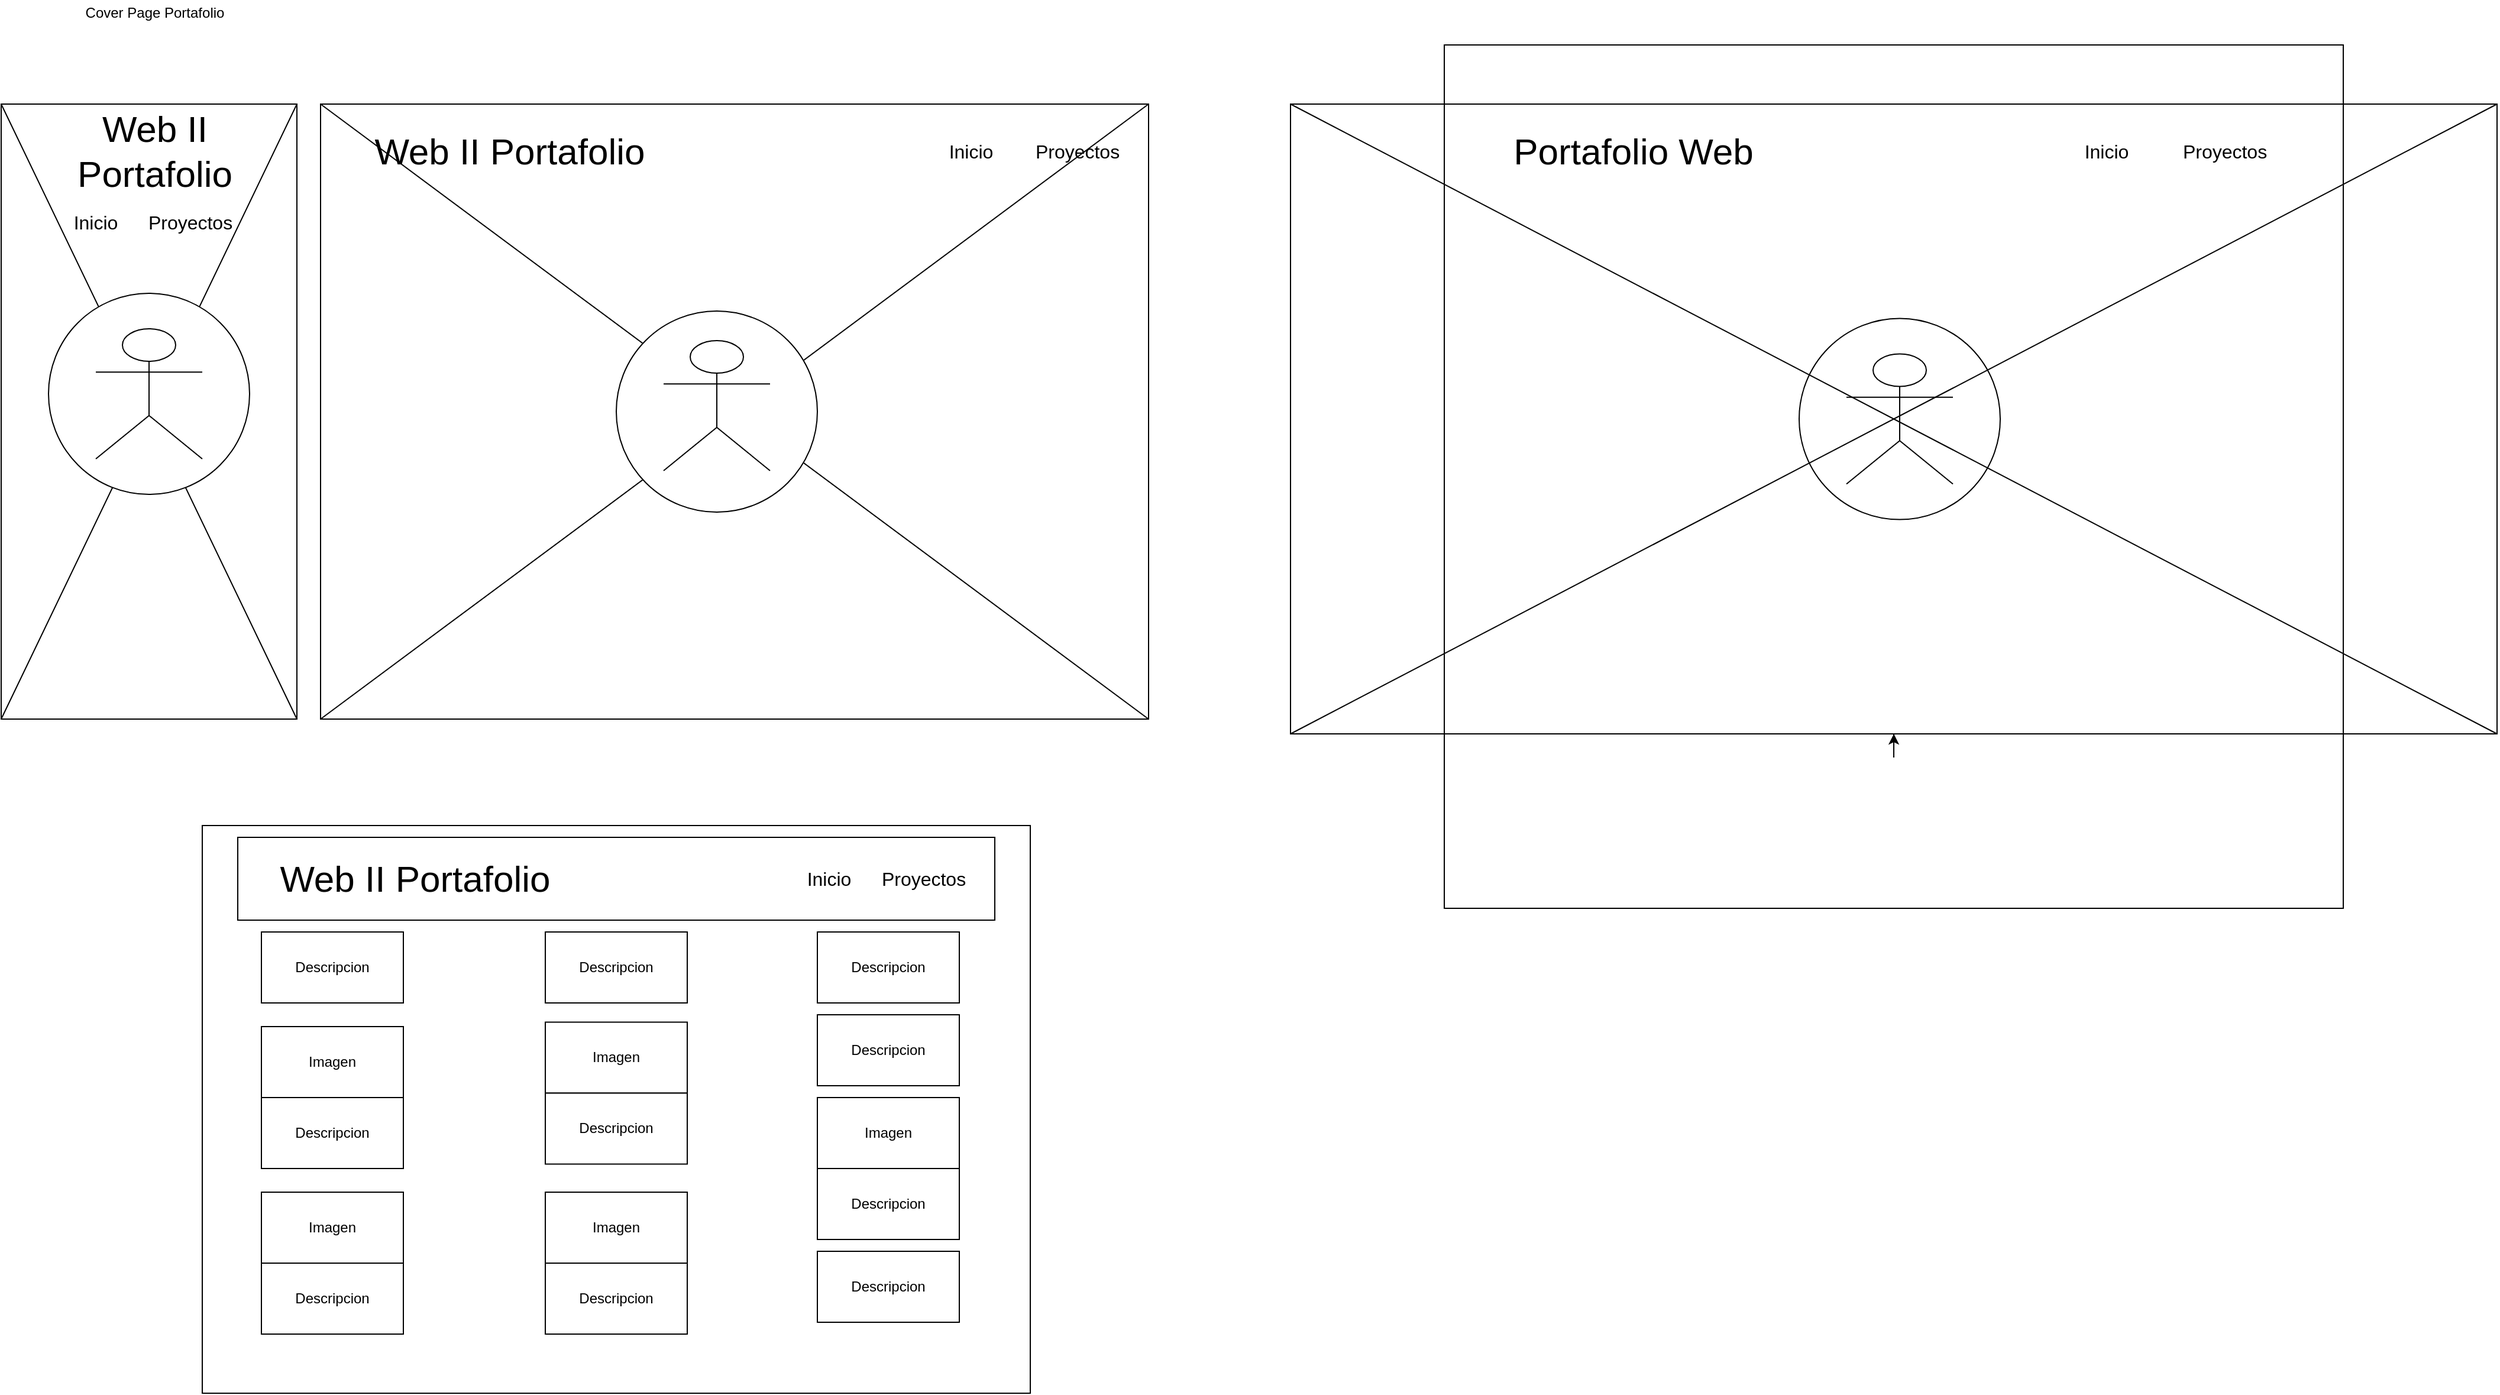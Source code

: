 <mxfile version="14.1.8" type="device" pages="2"><diagram id="TVRLxBg_jeRX5fFNaOIJ" name="Page-1"><mxGraphModel dx="1090" dy="494" grid="1" gridSize="10" guides="1" tooltips="1" connect="1" arrows="1" fold="1" page="1" pageScale="1" pageWidth="1100" pageHeight="850" math="0" shadow="0"><root><mxCell id="0"/><mxCell id="1" parent="0"/><mxCell id="LJBU-VAnCsG5Pyl1tN5j-5" value="" style="rounded=0;whiteSpace=wrap;html=1;rotation=90;" parent="1" vertex="1"><mxGeometry x="300" y="600" width="480" height="700" as="geometry"/></mxCell><mxCell id="LJBU-VAnCsG5Pyl1tN5j-1" value="" style="rounded=0;whiteSpace=wrap;html=1;" parent="1" vertex="1"><mxGeometry x="20" y="100" width="250" height="520" as="geometry"/></mxCell><mxCell id="LJBU-VAnCsG5Pyl1tN5j-2" value="" style="rounded=0;whiteSpace=wrap;html=1;" parent="1" vertex="1"><mxGeometry x="290" y="100" width="700" height="520" as="geometry"/></mxCell><mxCell id="LJBU-VAnCsG5Pyl1tN5j-4" value="" style="rounded=0;whiteSpace=wrap;html=1;rotation=90;" parent="1" vertex="1"><mxGeometry x="1353.75" y="-143.75" width="532.5" height="1020" as="geometry"/></mxCell><mxCell id="LJBU-VAnCsG5Pyl1tN5j-6" value="Cover Page Portafolio" style="text;html=1;strokeColor=none;fillColor=none;align=center;verticalAlign=middle;whiteSpace=wrap;rounded=0;" parent="1" vertex="1"><mxGeometry x="20" y="12.5" width="260" height="20" as="geometry"/></mxCell><mxCell id="LJBU-VAnCsG5Pyl1tN5j-8" value="" style="endArrow=none;html=1;exitX=0;exitY=1;exitDx=0;exitDy=0;" parent="1" source="LJBU-VAnCsG5Pyl1tN5j-1" edge="1"><mxGeometry width="50" height="50" relative="1" as="geometry"><mxPoint x="220" y="150" as="sourcePoint"/><mxPoint x="270" y="100" as="targetPoint"/><Array as="points"/></mxGeometry></mxCell><mxCell id="LJBU-VAnCsG5Pyl1tN5j-9" value="" style="endArrow=none;html=1;exitX=1;exitY=1;exitDx=0;exitDy=0;entryX=0;entryY=0;entryDx=0;entryDy=0;" parent="1" source="LJBU-VAnCsG5Pyl1tN5j-1" target="LJBU-VAnCsG5Pyl1tN5j-1" edge="1"><mxGeometry width="50" height="50" relative="1" as="geometry"><mxPoint x="30" y="630.0" as="sourcePoint"/><mxPoint x="280" y="110" as="targetPoint"/></mxGeometry></mxCell><mxCell id="LJBU-VAnCsG5Pyl1tN5j-10" value="" style="ellipse;whiteSpace=wrap;html=1;aspect=fixed;" parent="1" vertex="1"><mxGeometry x="60" y="260" width="170" height="170" as="geometry"/></mxCell><mxCell id="LJBU-VAnCsG5Pyl1tN5j-12" value="" style="shape=umlActor;verticalLabelPosition=bottom;verticalAlign=top;html=1;outlineConnect=0;" parent="1" vertex="1"><mxGeometry x="100" y="290" width="90" height="110" as="geometry"/></mxCell><mxCell id="LJBU-VAnCsG5Pyl1tN5j-15" value="Web II Portafolio" style="text;html=1;strokeColor=none;fillColor=none;align=center;verticalAlign=middle;whiteSpace=wrap;rounded=0;fontSize=31;" parent="1" vertex="1"><mxGeometry x="70" y="130" width="160" height="20" as="geometry"/></mxCell><mxCell id="LJBU-VAnCsG5Pyl1tN5j-16" value="Inicio" style="text;html=1;strokeColor=none;fillColor=none;align=center;verticalAlign=middle;whiteSpace=wrap;rounded=0;fontSize=16;" parent="1" vertex="1"><mxGeometry x="80" y="190" width="40" height="20" as="geometry"/></mxCell><mxCell id="LJBU-VAnCsG5Pyl1tN5j-17" value="Proyectos" style="text;html=1;strokeColor=none;fillColor=none;align=center;verticalAlign=middle;whiteSpace=wrap;rounded=0;fontSize=16;" parent="1" vertex="1"><mxGeometry x="160" y="190" width="40" height="20" as="geometry"/></mxCell><mxCell id="LJBU-VAnCsG5Pyl1tN5j-20" value="Web II Portafolio" style="text;html=1;strokeColor=none;fillColor=none;align=center;verticalAlign=middle;whiteSpace=wrap;rounded=0;fontSize=31;" parent="1" vertex="1"><mxGeometry x="310" y="130" width="280" height="20" as="geometry"/></mxCell><mxCell id="LJBU-VAnCsG5Pyl1tN5j-21" value="Inicio" style="text;html=1;strokeColor=none;fillColor=none;align=center;verticalAlign=middle;whiteSpace=wrap;rounded=0;fontSize=16;" parent="1" vertex="1"><mxGeometry x="820" y="130" width="40" height="20" as="geometry"/></mxCell><mxCell id="LJBU-VAnCsG5Pyl1tN5j-22" value="Proyectos" style="text;html=1;strokeColor=none;fillColor=none;align=center;verticalAlign=middle;whiteSpace=wrap;rounded=0;fontSize=16;" parent="1" vertex="1"><mxGeometry x="910" y="130" width="40" height="20" as="geometry"/></mxCell><mxCell id="LJBU-VAnCsG5Pyl1tN5j-23" value="" style="endArrow=none;html=1;fontSize=16;entryX=0;entryY=0;entryDx=0;entryDy=0;exitX=1;exitY=1;exitDx=0;exitDy=0;" parent="1" source="LJBU-VAnCsG5Pyl1tN5j-2" target="LJBU-VAnCsG5Pyl1tN5j-2" edge="1"><mxGeometry width="50" height="50" relative="1" as="geometry"><mxPoint x="620" y="320" as="sourcePoint"/><mxPoint x="670" y="270" as="targetPoint"/></mxGeometry></mxCell><mxCell id="LJBU-VAnCsG5Pyl1tN5j-24" value="" style="endArrow=none;html=1;fontSize=16;entryX=1;entryY=0;entryDx=0;entryDy=0;exitX=0;exitY=1;exitDx=0;exitDy=0;" parent="1" source="LJBU-VAnCsG5Pyl1tN5j-2" target="LJBU-VAnCsG5Pyl1tN5j-2" edge="1"><mxGeometry width="50" height="50" relative="1" as="geometry"><mxPoint x="620" y="320" as="sourcePoint"/><mxPoint x="670" y="270" as="targetPoint"/></mxGeometry></mxCell><mxCell id="LJBU-VAnCsG5Pyl1tN5j-25" style="edgeStyle=orthogonalEdgeStyle;rounded=0;orthogonalLoop=1;jettySize=auto;html=1;exitX=1;exitY=0.5;exitDx=0;exitDy=0;fontSize=16;" parent="1" source="LJBU-VAnCsG5Pyl1tN5j-4" target="LJBU-VAnCsG5Pyl1tN5j-4" edge="1"><mxGeometry relative="1" as="geometry"/></mxCell><mxCell id="LJBU-VAnCsG5Pyl1tN5j-26" value="" style="ellipse;whiteSpace=wrap;html=1;aspect=fixed;" parent="1" vertex="1"><mxGeometry x="540" y="275" width="170" height="170" as="geometry"/></mxCell><mxCell id="LJBU-VAnCsG5Pyl1tN5j-27" value="" style="shape=umlActor;verticalLabelPosition=bottom;verticalAlign=top;html=1;outlineConnect=0;" parent="1" vertex="1"><mxGeometry x="580" y="300" width="90" height="110" as="geometry"/></mxCell><mxCell id="LJBU-VAnCsG5Pyl1tN5j-28" value="Portafolio Web" style="text;html=1;strokeColor=none;fillColor=none;align=center;verticalAlign=middle;whiteSpace=wrap;rounded=0;fontSize=31;" parent="1" vertex="1"><mxGeometry x="1260" y="130" width="280" height="20" as="geometry"/></mxCell><mxCell id="LJBU-VAnCsG5Pyl1tN5j-29" value="Inicio" style="text;html=1;strokeColor=none;fillColor=none;align=center;verticalAlign=middle;whiteSpace=wrap;rounded=0;fontSize=16;" parent="1" vertex="1"><mxGeometry x="1780" y="130" width="40" height="20" as="geometry"/></mxCell><mxCell id="LJBU-VAnCsG5Pyl1tN5j-30" value="Proyectos" style="text;html=1;strokeColor=none;fillColor=none;align=center;verticalAlign=middle;whiteSpace=wrap;rounded=0;fontSize=16;" parent="1" vertex="1"><mxGeometry x="1880" y="130" width="40" height="20" as="geometry"/></mxCell><mxCell id="LJBU-VAnCsG5Pyl1tN5j-31" value="" style="ellipse;whiteSpace=wrap;html=1;aspect=fixed;" parent="1" vertex="1"><mxGeometry x="1540" y="281.25" width="170" height="170" as="geometry"/></mxCell><mxCell id="LJBU-VAnCsG5Pyl1tN5j-32" value="" style="shape=umlActor;verticalLabelPosition=bottom;verticalAlign=top;html=1;outlineConnect=0;" parent="1" vertex="1"><mxGeometry x="1580" y="311.25" width="90" height="110" as="geometry"/></mxCell><mxCell id="LJBU-VAnCsG5Pyl1tN5j-33" value="" style="endArrow=none;html=1;fontSize=16;entryX=0;entryY=1;entryDx=0;entryDy=0;exitX=1;exitY=0;exitDx=0;exitDy=0;" parent="1" source="LJBU-VAnCsG5Pyl1tN5j-4" target="LJBU-VAnCsG5Pyl1tN5j-4" edge="1"><mxGeometry width="50" height="50" relative="1" as="geometry"><mxPoint x="1460" y="490" as="sourcePoint"/><mxPoint x="1510" y="440" as="targetPoint"/></mxGeometry></mxCell><mxCell id="LJBU-VAnCsG5Pyl1tN5j-34" value="" style="endArrow=none;html=1;fontSize=16;exitX=1;exitY=1;exitDx=0;exitDy=0;entryX=0;entryY=0;entryDx=0;entryDy=0;" parent="1" source="LJBU-VAnCsG5Pyl1tN5j-4" target="LJBU-VAnCsG5Pyl1tN5j-4" edge="1"><mxGeometry width="50" height="50" relative="1" as="geometry"><mxPoint x="1460" y="490" as="sourcePoint"/><mxPoint x="1510" y="440" as="targetPoint"/></mxGeometry></mxCell><mxCell id="LJBU-VAnCsG5Pyl1tN5j-35" value="" style="rounded=0;whiteSpace=wrap;html=1;fontSize=16;fillColor=none;" parent="1" vertex="1"><mxGeometry x="1240" y="50" width="760" height="730" as="geometry"/></mxCell><mxCell id="Os_f2i-9dtp2tiWXhxIK-8" value="" style="rounded=0;whiteSpace=wrap;html=1;strokeColor=#000000;fillColor=#FFFFFF;" parent="1" vertex="1"><mxGeometry x="220" y="720" width="640" height="70" as="geometry"/></mxCell><mxCell id="Os_f2i-9dtp2tiWXhxIK-1" value="Web II Portafolio" style="text;html=1;strokeColor=#FFFFFF;fillColor=#FFFFFF;align=center;verticalAlign=middle;whiteSpace=wrap;rounded=0;fontSize=31;" parent="1" vertex="1"><mxGeometry x="230" y="745" width="280" height="20" as="geometry"/></mxCell><mxCell id="Os_f2i-9dtp2tiWXhxIK-2" value="Inicio" style="text;html=1;strokeColor=none;fillColor=none;align=center;verticalAlign=middle;whiteSpace=wrap;rounded=0;fontSize=16;" parent="1" vertex="1"><mxGeometry x="700" y="745" width="40" height="20" as="geometry"/></mxCell><mxCell id="Os_f2i-9dtp2tiWXhxIK-3" value="Proyectos" style="text;html=1;strokeColor=none;fillColor=none;align=center;verticalAlign=middle;whiteSpace=wrap;rounded=0;fontSize=16;" parent="1" vertex="1"><mxGeometry x="780" y="745" width="40" height="20" as="geometry"/></mxCell><mxCell id="Os_f2i-9dtp2tiWXhxIK-13" value="" style="rounded=0;whiteSpace=wrap;html=1;strokeColor=#000000;fillColor=#FFFFFF;" parent="1" vertex="1"><mxGeometry x="240" y="800" width="120" height="60" as="geometry"/></mxCell><mxCell id="Os_f2i-9dtp2tiWXhxIK-14" value="Descripcion" style="text;html=1;strokeColor=none;fillColor=none;align=center;verticalAlign=middle;whiteSpace=wrap;rounded=0;" parent="1" vertex="1"><mxGeometry x="280" y="820" width="40" height="20" as="geometry"/></mxCell><mxCell id="Os_f2i-9dtp2tiWXhxIK-17" value="" style="rounded=0;whiteSpace=wrap;html=1;strokeColor=#000000;fillColor=#FFFFFF;" parent="1" vertex="1"><mxGeometry x="480" y="800" width="120" height="60" as="geometry"/></mxCell><mxCell id="Os_f2i-9dtp2tiWXhxIK-18" value="Descripcion" style="text;html=1;strokeColor=none;fillColor=none;align=center;verticalAlign=middle;whiteSpace=wrap;rounded=0;" parent="1" vertex="1"><mxGeometry x="520" y="820" width="40" height="20" as="geometry"/></mxCell><mxCell id="Os_f2i-9dtp2tiWXhxIK-19" value="" style="rounded=0;whiteSpace=wrap;html=1;strokeColor=#000000;fillColor=#FFFFFF;" parent="1" vertex="1"><mxGeometry x="710" y="800" width="120" height="60" as="geometry"/></mxCell><mxCell id="Os_f2i-9dtp2tiWXhxIK-21" value="" style="rounded=0;whiteSpace=wrap;html=1;strokeColor=#000000;fillColor=#FFFFFF;" parent="1" vertex="1"><mxGeometry x="710" y="870" width="120" height="60" as="geometry"/></mxCell><mxCell id="Os_f2i-9dtp2tiWXhxIK-22" value="Descripcion" style="text;html=1;strokeColor=none;fillColor=none;align=center;verticalAlign=middle;whiteSpace=wrap;rounded=0;" parent="1" vertex="1"><mxGeometry x="750" y="820" width="40" height="20" as="geometry"/></mxCell><mxCell id="Os_f2i-9dtp2tiWXhxIK-25" value="" style="rounded=0;whiteSpace=wrap;html=1;strokeColor=#000000;fillColor=#FFFFFF;" parent="1" vertex="1"><mxGeometry x="240" y="880" width="120" height="60" as="geometry"/></mxCell><mxCell id="Os_f2i-9dtp2tiWXhxIK-26" value="Imagen" style="text;html=1;strokeColor=none;fillColor=none;align=center;verticalAlign=middle;whiteSpace=wrap;rounded=0;" parent="1" vertex="1"><mxGeometry x="280" y="900" width="40" height="20" as="geometry"/></mxCell><mxCell id="Os_f2i-9dtp2tiWXhxIK-27" value="" style="rounded=0;whiteSpace=wrap;html=1;strokeColor=#000000;fillColor=#FFFFFF;" parent="1" vertex="1"><mxGeometry x="240" y="940" width="120" height="60" as="geometry"/></mxCell><mxCell id="Os_f2i-9dtp2tiWXhxIK-28" value="Descripcion" style="text;html=1;strokeColor=none;fillColor=none;align=center;verticalAlign=middle;whiteSpace=wrap;rounded=0;" parent="1" vertex="1"><mxGeometry x="280" y="960" width="40" height="20" as="geometry"/></mxCell><mxCell id="Os_f2i-9dtp2tiWXhxIK-29" value="" style="rounded=0;whiteSpace=wrap;html=1;strokeColor=#000000;fillColor=#FFFFFF;" parent="1" vertex="1"><mxGeometry x="480" y="876.25" width="120" height="60" as="geometry"/></mxCell><mxCell id="Os_f2i-9dtp2tiWXhxIK-30" value="Imagen" style="text;html=1;strokeColor=none;fillColor=none;align=center;verticalAlign=middle;whiteSpace=wrap;rounded=0;" parent="1" vertex="1"><mxGeometry x="520" y="896.25" width="40" height="20" as="geometry"/></mxCell><mxCell id="Os_f2i-9dtp2tiWXhxIK-33" value="" style="rounded=0;whiteSpace=wrap;html=1;strokeColor=#000000;fillColor=#FFFFFF;" parent="1" vertex="1"><mxGeometry x="240" y="1020" width="120" height="60" as="geometry"/></mxCell><mxCell id="Os_f2i-9dtp2tiWXhxIK-34" value="Imagen" style="text;html=1;strokeColor=none;fillColor=none;align=center;verticalAlign=middle;whiteSpace=wrap;rounded=0;" parent="1" vertex="1"><mxGeometry x="280" y="1040" width="40" height="20" as="geometry"/></mxCell><mxCell id="Os_f2i-9dtp2tiWXhxIK-35" value="" style="rounded=0;whiteSpace=wrap;html=1;strokeColor=#000000;fillColor=#FFFFFF;" parent="1" vertex="1"><mxGeometry x="240" y="1080" width="120" height="60" as="geometry"/></mxCell><mxCell id="Os_f2i-9dtp2tiWXhxIK-36" value="Descripcion" style="text;html=1;strokeColor=none;fillColor=none;align=center;verticalAlign=middle;whiteSpace=wrap;rounded=0;" parent="1" vertex="1"><mxGeometry x="280" y="1100" width="40" height="20" as="geometry"/></mxCell><mxCell id="Os_f2i-9dtp2tiWXhxIK-37" value="" style="rounded=0;whiteSpace=wrap;html=1;strokeColor=#000000;fillColor=#FFFFFF;" parent="1" vertex="1"><mxGeometry x="480" y="1020" width="120" height="60" as="geometry"/></mxCell><mxCell id="Os_f2i-9dtp2tiWXhxIK-38" value="Imagen" style="text;html=1;strokeColor=none;fillColor=none;align=center;verticalAlign=middle;whiteSpace=wrap;rounded=0;" parent="1" vertex="1"><mxGeometry x="520" y="1040" width="40" height="20" as="geometry"/></mxCell><mxCell id="Os_f2i-9dtp2tiWXhxIK-39" value="" style="rounded=0;whiteSpace=wrap;html=1;strokeColor=#000000;fillColor=#FFFFFF;" parent="1" vertex="1"><mxGeometry x="480" y="1080" width="120" height="60" as="geometry"/></mxCell><mxCell id="Os_f2i-9dtp2tiWXhxIK-40" value="Descripcion" style="text;html=1;strokeColor=none;fillColor=none;align=center;verticalAlign=middle;whiteSpace=wrap;rounded=0;" parent="1" vertex="1"><mxGeometry x="520" y="1100" width="40" height="20" as="geometry"/></mxCell><mxCell id="Os_f2i-9dtp2tiWXhxIK-41" value="" style="rounded=0;whiteSpace=wrap;html=1;strokeColor=#000000;fillColor=#FFFFFF;" parent="1" vertex="1"><mxGeometry x="710" y="940" width="120" height="60" as="geometry"/></mxCell><mxCell id="Os_f2i-9dtp2tiWXhxIK-42" value="Imagen" style="text;html=1;strokeColor=none;fillColor=none;align=center;verticalAlign=middle;whiteSpace=wrap;rounded=0;" parent="1" vertex="1"><mxGeometry x="750" y="960" width="40" height="20" as="geometry"/></mxCell><mxCell id="Os_f2i-9dtp2tiWXhxIK-43" value="" style="rounded=0;whiteSpace=wrap;html=1;strokeColor=#000000;fillColor=#FFFFFF;" parent="1" vertex="1"><mxGeometry x="710" y="1000" width="120" height="60" as="geometry"/></mxCell><mxCell id="Os_f2i-9dtp2tiWXhxIK-44" value="Descripcion" style="text;html=1;strokeColor=none;fillColor=none;align=center;verticalAlign=middle;whiteSpace=wrap;rounded=0;" parent="1" vertex="1"><mxGeometry x="750" y="890" width="40" height="20" as="geometry"/></mxCell><mxCell id="Os_f2i-9dtp2tiWXhxIK-45" value="" style="rounded=0;whiteSpace=wrap;html=1;strokeColor=#000000;fillColor=#FFFFFF;" parent="1" vertex="1"><mxGeometry x="710" y="1070" width="120" height="60" as="geometry"/></mxCell><mxCell id="Os_f2i-9dtp2tiWXhxIK-48" value="Descripcion" style="text;html=1;strokeColor=none;fillColor=none;align=center;verticalAlign=middle;whiteSpace=wrap;rounded=0;" parent="1" vertex="1"><mxGeometry x="750" y="1020" width="40" height="20" as="geometry"/></mxCell><mxCell id="WXwEuw1HiMCnogeLU2_f-2" value="" style="rounded=0;whiteSpace=wrap;html=1;strokeColor=#000000;fillColor=#FFFFFF;" vertex="1" parent="1"><mxGeometry x="480" y="936.25" width="120" height="60" as="geometry"/></mxCell><mxCell id="WXwEuw1HiMCnogeLU2_f-3" value="Descripcion" style="text;html=1;strokeColor=none;fillColor=none;align=center;verticalAlign=middle;whiteSpace=wrap;rounded=0;" vertex="1" parent="1"><mxGeometry x="520" y="956.25" width="40" height="20" as="geometry"/></mxCell><mxCell id="WXwEuw1HiMCnogeLU2_f-7" value="Descripcion" style="text;html=1;strokeColor=none;fillColor=none;align=center;verticalAlign=middle;whiteSpace=wrap;rounded=0;" vertex="1" parent="1"><mxGeometry x="750" y="1090" width="40" height="20" as="geometry"/></mxCell></root></mxGraphModel></diagram><diagram id="CzFK2SuCrc2GGHjDIna0" name="Page-2"><mxGraphModel dx="772" dy="566" grid="1" gridSize="10" guides="1" tooltips="1" connect="1" arrows="1" fold="1" page="1" pageScale="1" pageWidth="1100" pageHeight="850" math="0" shadow="0"><root><mxCell id="Nrn2BLaPttFLPvRdKct8-0"/><mxCell id="Nrn2BLaPttFLPvRdKct8-1" parent="Nrn2BLaPttFLPvRdKct8-0"/></root></mxGraphModel></diagram></mxfile>